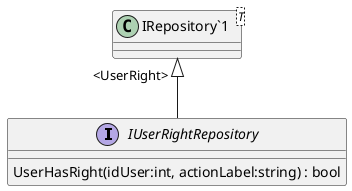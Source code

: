 @startuml
interface IUserRightRepository {
    UserHasRight(idUser:int, actionLabel:string) : bool
}
class "IRepository`1"<T> {
}
"IRepository`1" "<UserRight>" <|-- IUserRightRepository
@enduml
